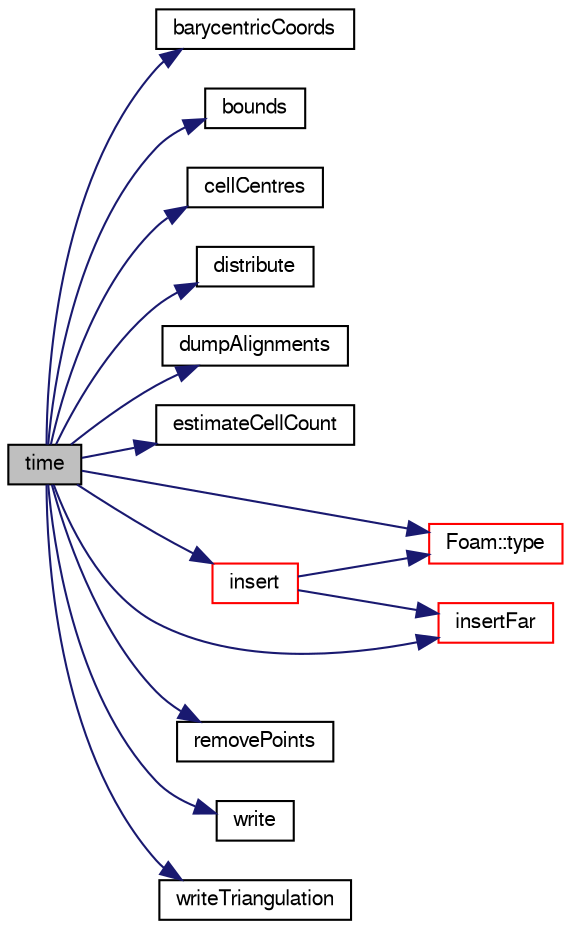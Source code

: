 digraph "time"
{
  bgcolor="transparent";
  edge [fontname="FreeSans",fontsize="10",labelfontname="FreeSans",labelfontsize="10"];
  node [fontname="FreeSans",fontsize="10",shape=record];
  rankdir="LR";
  Node6 [label="time",height=0.2,width=0.4,color="black", fillcolor="grey75", style="filled", fontcolor="black"];
  Node6 -> Node7 [color="midnightblue",fontsize="10",style="solid",fontname="FreeSans"];
  Node7 [label="barycentricCoords",height=0.2,width=0.4,color="black",URL="$a31374.html#a2ce4ab0f1893f96cae5cdac6d087a3c3",tooltip="Calculate and return the barycentric coordinates for. "];
  Node6 -> Node8 [color="midnightblue",fontsize="10",style="solid",fontname="FreeSans"];
  Node8 [label="bounds",height=0.2,width=0.4,color="black",URL="$a31374.html#a0edc2d4c4a88b7fa001b0d976479afd0"];
  Node6 -> Node9 [color="midnightblue",fontsize="10",style="solid",fontname="FreeSans"];
  Node9 [label="cellCentres",height=0.2,width=0.4,color="black",URL="$a31374.html#a6efc3d3d1df686a7e3dbc10e187073a2",tooltip="Get the centres of all the tets. "];
  Node6 -> Node10 [color="midnightblue",fontsize="10",style="solid",fontname="FreeSans"];
  Node10 [label="distribute",height=0.2,width=0.4,color="black",URL="$a31374.html#ad24be570253e63b280545e29f392d0db"];
  Node6 -> Node11 [color="midnightblue",fontsize="10",style="solid",fontname="FreeSans"];
  Node11 [label="dumpAlignments",height=0.2,width=0.4,color="black",URL="$a31374.html#aa5bddab24d8b7098b7208e0b4f3a097e"];
  Node6 -> Node12 [color="midnightblue",fontsize="10",style="solid",fontname="FreeSans"];
  Node12 [label="estimateCellCount",height=0.2,width=0.4,color="black",URL="$a31374.html#a40330e8daaa566f831d294b0ffeb129a"];
  Node6 -> Node13 [color="midnightblue",fontsize="10",style="solid",fontname="FreeSans"];
  Node13 [label="insert",height=0.2,width=0.4,color="red",URL="$a31374.html#a85f0696dfb70d101b69404027b5f19f0"];
  Node13 -> Node18 [color="midnightblue",fontsize="10",style="solid",fontname="FreeSans"];
  Node18 [label="Foam::type",height=0.2,width=0.4,color="red",URL="$a21124.html#aec48583af672626378f501eb9fc32cd1",tooltip="Return the file type: DIRECTORY or FILE. "];
  Node13 -> Node24 [color="midnightblue",fontsize="10",style="solid",fontname="FreeSans"];
  Node24 [label="insertFar",height=0.2,width=0.4,color="red",URL="$a31374.html#a6a8ae578ffac1c0883a939a5f7ef68b8"];
  Node6 -> Node24 [color="midnightblue",fontsize="10",style="solid",fontname="FreeSans"];
  Node6 -> Node25 [color="midnightblue",fontsize="10",style="solid",fontname="FreeSans"];
  Node25 [label="removePoints",height=0.2,width=0.4,color="black",URL="$a31374.html#a6b8459408727215d2f2f6a525e180574"];
  Node6 -> Node18 [color="midnightblue",fontsize="10",style="solid",fontname="FreeSans"];
  Node6 -> Node26 [color="midnightblue",fontsize="10",style="solid",fontname="FreeSans"];
  Node26 [label="write",height=0.2,width=0.4,color="black",URL="$a31374.html#a359617ae7b78900e2591e3eb5421951f"];
  Node6 -> Node27 [color="midnightblue",fontsize="10",style="solid",fontname="FreeSans"];
  Node27 [label="writeTriangulation",height=0.2,width=0.4,color="black",URL="$a31374.html#aa7875f04525bfca2440eeec45fd020c5"];
}
